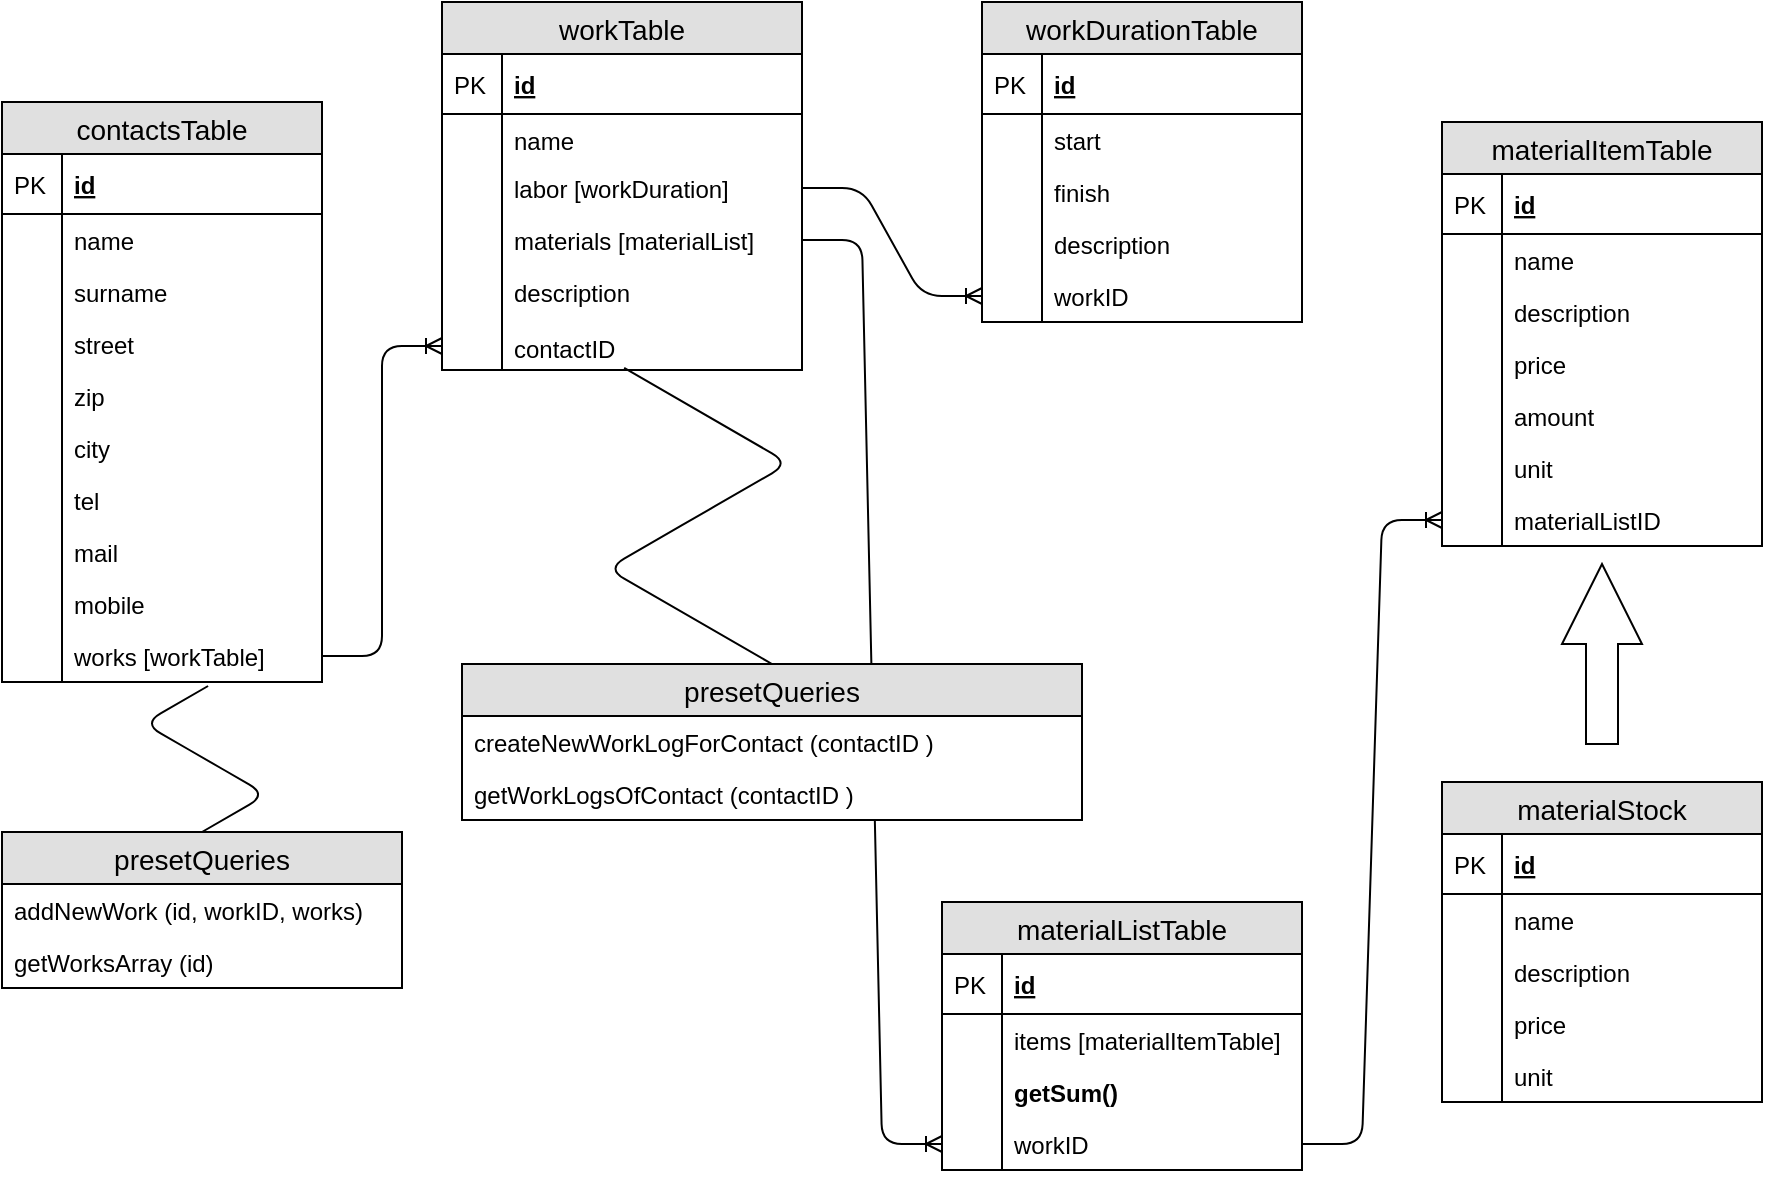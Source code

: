 <mxfile version="12.7.9" type="device"><diagram id="pIN6Wdjf2oK1olxcXLRE" name="Page-1"><mxGraphModel dx="932" dy="611" grid="1" gridSize="10" guides="1" tooltips="1" connect="1" arrows="1" fold="1" page="1" pageScale="1" pageWidth="1169" pageHeight="827" background="none" math="0" shadow="0"><root><mxCell id="0"/><mxCell id="1" parent="0"/><mxCell id="XhW7j2fBl8aj2lpPdpAn-42" value="workTable" style="swimlane;fontStyle=0;childLayout=stackLayout;horizontal=1;startSize=26;fillColor=#e0e0e0;horizontalStack=0;resizeParent=1;resizeParentMax=0;resizeLast=0;collapsible=1;marginBottom=0;swimlaneFillColor=#ffffff;align=center;fontSize=14;rounded=0;" parent="1" vertex="1"><mxGeometry x="260" y="40" width="180" height="184" as="geometry"><mxRectangle x="30" y="524.5" width="130" height="26" as="alternateBounds"/></mxGeometry></mxCell><mxCell id="XhW7j2fBl8aj2lpPdpAn-43" value="id" style="shape=partialRectangle;top=0;left=0;right=0;bottom=1;align=left;verticalAlign=middle;fillColor=none;spacingLeft=34;spacingRight=4;overflow=hidden;rotatable=0;points=[[0,0.5],[1,0.5]];portConstraint=eastwest;dropTarget=0;fontStyle=5;fontSize=12;" parent="XhW7j2fBl8aj2lpPdpAn-42" vertex="1"><mxGeometry y="26" width="180" height="30" as="geometry"/></mxCell><mxCell id="XhW7j2fBl8aj2lpPdpAn-44" value="PK" style="shape=partialRectangle;top=0;left=0;bottom=0;fillColor=none;align=left;verticalAlign=middle;spacingLeft=4;spacingRight=4;overflow=hidden;rotatable=0;points=[];portConstraint=eastwest;part=1;fontSize=12;" parent="XhW7j2fBl8aj2lpPdpAn-43" vertex="1" connectable="0"><mxGeometry width="30" height="30" as="geometry"/></mxCell><mxCell id="XhW7j2fBl8aj2lpPdpAn-111" value="name" style="shape=partialRectangle;top=0;left=0;right=0;bottom=0;align=left;verticalAlign=top;fillColor=none;spacingLeft=34;spacingRight=4;overflow=hidden;rotatable=0;points=[[0,0.5],[1,0.5]];portConstraint=eastwest;dropTarget=0;fontSize=12;comic=0;" parent="XhW7j2fBl8aj2lpPdpAn-42" vertex="1"><mxGeometry y="56" width="180" height="24" as="geometry"/></mxCell><mxCell id="XhW7j2fBl8aj2lpPdpAn-112" value="" style="shape=partialRectangle;top=0;left=0;bottom=0;fillColor=none;align=left;verticalAlign=top;spacingLeft=4;spacingRight=4;overflow=hidden;rotatable=0;points=[];portConstraint=eastwest;part=1;fontSize=12;" parent="XhW7j2fBl8aj2lpPdpAn-111" vertex="1" connectable="0"><mxGeometry width="30" height="24" as="geometry"/></mxCell><mxCell id="XhW7j2fBl8aj2lpPdpAn-45" value="labor [workDuration]" style="shape=partialRectangle;top=0;left=0;right=0;bottom=0;align=left;verticalAlign=top;fillColor=none;spacingLeft=34;spacingRight=4;overflow=hidden;rotatable=0;points=[[0,0.5],[1,0.5]];portConstraint=eastwest;dropTarget=0;fontSize=12;" parent="XhW7j2fBl8aj2lpPdpAn-42" vertex="1"><mxGeometry y="80" width="180" height="26" as="geometry"/></mxCell><mxCell id="XhW7j2fBl8aj2lpPdpAn-46" value="" style="shape=partialRectangle;top=0;left=0;bottom=0;fillColor=none;align=left;verticalAlign=top;spacingLeft=4;spacingRight=4;overflow=hidden;rotatable=0;points=[];portConstraint=eastwest;part=1;fontSize=12;" parent="XhW7j2fBl8aj2lpPdpAn-45" vertex="1" connectable="0"><mxGeometry width="30" height="26" as="geometry"/></mxCell><mxCell id="XhW7j2fBl8aj2lpPdpAn-47" value="materials [materialList]" style="shape=partialRectangle;top=0;left=0;right=0;bottom=0;align=left;verticalAlign=top;fillColor=none;spacingLeft=34;spacingRight=4;overflow=hidden;rotatable=0;points=[[0,0.5],[1,0.5]];portConstraint=eastwest;dropTarget=0;fontSize=12;" parent="XhW7j2fBl8aj2lpPdpAn-42" vertex="1"><mxGeometry y="106" width="180" height="26" as="geometry"/></mxCell><mxCell id="XhW7j2fBl8aj2lpPdpAn-48" value="" style="shape=partialRectangle;top=0;left=0;bottom=0;fillColor=none;align=left;verticalAlign=top;spacingLeft=4;spacingRight=4;overflow=hidden;rotatable=0;points=[];portConstraint=eastwest;part=1;fontSize=12;" parent="XhW7j2fBl8aj2lpPdpAn-47" vertex="1" connectable="0"><mxGeometry width="30" height="26" as="geometry"/></mxCell><mxCell id="XhW7j2fBl8aj2lpPdpAn-49" value="description" style="shape=partialRectangle;top=0;left=0;right=0;bottom=0;align=left;verticalAlign=top;fillColor=none;spacingLeft=34;spacingRight=4;overflow=hidden;rotatable=0;points=[[0,0.5],[1,0.5]];portConstraint=eastwest;dropTarget=0;fontSize=12;" parent="XhW7j2fBl8aj2lpPdpAn-42" vertex="1"><mxGeometry y="132" width="180" height="28" as="geometry"/></mxCell><mxCell id="XhW7j2fBl8aj2lpPdpAn-50" value="" style="shape=partialRectangle;top=0;left=0;bottom=0;fillColor=none;align=left;verticalAlign=top;spacingLeft=4;spacingRight=4;overflow=hidden;rotatable=0;points=[];portConstraint=eastwest;part=1;fontSize=12;" parent="XhW7j2fBl8aj2lpPdpAn-49" vertex="1" connectable="0"><mxGeometry width="30" height="28" as="geometry"/></mxCell><mxCell id="JqWRubaT7lEdu_7shFdC-1" value="contactID" style="shape=partialRectangle;top=0;left=0;right=0;bottom=0;align=left;verticalAlign=top;fillColor=none;spacingLeft=34;spacingRight=4;overflow=hidden;rotatable=0;points=[[0,0.5],[1,0.5]];portConstraint=eastwest;dropTarget=0;fontSize=12;" parent="XhW7j2fBl8aj2lpPdpAn-42" vertex="1"><mxGeometry y="160" width="180" height="24" as="geometry"/></mxCell><mxCell id="JqWRubaT7lEdu_7shFdC-2" value="" style="shape=partialRectangle;top=0;left=0;bottom=0;fillColor=none;align=left;verticalAlign=top;spacingLeft=4;spacingRight=4;overflow=hidden;rotatable=0;points=[];portConstraint=eastwest;part=1;fontSize=12;" parent="JqWRubaT7lEdu_7shFdC-1" vertex="1" connectable="0"><mxGeometry width="30" height="24" as="geometry"/></mxCell><mxCell id="XhW7j2fBl8aj2lpPdpAn-64" value="workDurationTable" style="swimlane;fontStyle=0;childLayout=stackLayout;horizontal=1;startSize=26;fillColor=#e0e0e0;horizontalStack=0;resizeParent=1;resizeParentMax=0;resizeLast=0;collapsible=1;marginBottom=0;swimlaneFillColor=#ffffff;align=center;fontSize=14;rounded=0;" parent="1" vertex="1"><mxGeometry x="530" y="40" width="160" height="160" as="geometry"><mxRectangle x="30" y="524.5" width="130" height="26" as="alternateBounds"/></mxGeometry></mxCell><mxCell id="XhW7j2fBl8aj2lpPdpAn-65" value="id" style="shape=partialRectangle;top=0;left=0;right=0;bottom=1;align=left;verticalAlign=middle;fillColor=none;spacingLeft=34;spacingRight=4;overflow=hidden;rotatable=0;points=[[0,0.5],[1,0.5]];portConstraint=eastwest;dropTarget=0;fontStyle=5;fontSize=12;" parent="XhW7j2fBl8aj2lpPdpAn-64" vertex="1"><mxGeometry y="26" width="160" height="30" as="geometry"/></mxCell><mxCell id="XhW7j2fBl8aj2lpPdpAn-66" value="PK" style="shape=partialRectangle;top=0;left=0;bottom=0;fillColor=none;align=left;verticalAlign=middle;spacingLeft=4;spacingRight=4;overflow=hidden;rotatable=0;points=[];portConstraint=eastwest;part=1;fontSize=12;" parent="XhW7j2fBl8aj2lpPdpAn-65" vertex="1" connectable="0"><mxGeometry width="30" height="30" as="geometry"/></mxCell><mxCell id="XhW7j2fBl8aj2lpPdpAn-67" value="start" style="shape=partialRectangle;top=0;left=0;right=0;bottom=0;align=left;verticalAlign=top;fillColor=none;spacingLeft=34;spacingRight=4;overflow=hidden;rotatable=0;points=[[0,0.5],[1,0.5]];portConstraint=eastwest;dropTarget=0;fontSize=12;" parent="XhW7j2fBl8aj2lpPdpAn-64" vertex="1"><mxGeometry y="56" width="160" height="26" as="geometry"/></mxCell><mxCell id="XhW7j2fBl8aj2lpPdpAn-68" value="" style="shape=partialRectangle;top=0;left=0;bottom=0;fillColor=none;align=left;verticalAlign=top;spacingLeft=4;spacingRight=4;overflow=hidden;rotatable=0;points=[];portConstraint=eastwest;part=1;fontSize=12;" parent="XhW7j2fBl8aj2lpPdpAn-67" vertex="1" connectable="0"><mxGeometry width="30" height="26" as="geometry"/></mxCell><mxCell id="XhW7j2fBl8aj2lpPdpAn-69" value="finish" style="shape=partialRectangle;top=0;left=0;right=0;bottom=0;align=left;verticalAlign=top;fillColor=none;spacingLeft=34;spacingRight=4;overflow=hidden;rotatable=0;points=[[0,0.5],[1,0.5]];portConstraint=eastwest;dropTarget=0;fontSize=12;" parent="XhW7j2fBl8aj2lpPdpAn-64" vertex="1"><mxGeometry y="82" width="160" height="26" as="geometry"/></mxCell><mxCell id="XhW7j2fBl8aj2lpPdpAn-70" value="" style="shape=partialRectangle;top=0;left=0;bottom=0;fillColor=none;align=left;verticalAlign=top;spacingLeft=4;spacingRight=4;overflow=hidden;rotatable=0;points=[];portConstraint=eastwest;part=1;fontSize=12;" parent="XhW7j2fBl8aj2lpPdpAn-69" vertex="1" connectable="0"><mxGeometry width="30" height="26" as="geometry"/></mxCell><mxCell id="XhW7j2fBl8aj2lpPdpAn-71" value="description" style="shape=partialRectangle;top=0;left=0;right=0;bottom=0;align=left;verticalAlign=top;fillColor=none;spacingLeft=34;spacingRight=4;overflow=hidden;rotatable=0;points=[[0,0.5],[1,0.5]];portConstraint=eastwest;dropTarget=0;fontSize=12;" parent="XhW7j2fBl8aj2lpPdpAn-64" vertex="1"><mxGeometry y="108" width="160" height="26" as="geometry"/></mxCell><mxCell id="XhW7j2fBl8aj2lpPdpAn-72" value="" style="shape=partialRectangle;top=0;left=0;bottom=0;fillColor=none;align=left;verticalAlign=top;spacingLeft=4;spacingRight=4;overflow=hidden;rotatable=0;points=[];portConstraint=eastwest;part=1;fontSize=12;" parent="XhW7j2fBl8aj2lpPdpAn-71" vertex="1" connectable="0"><mxGeometry width="30" height="26" as="geometry"/></mxCell><mxCell id="JqWRubaT7lEdu_7shFdC-3" value="workID" style="shape=partialRectangle;top=0;left=0;right=0;bottom=0;align=left;verticalAlign=top;fillColor=none;spacingLeft=34;spacingRight=4;overflow=hidden;rotatable=0;points=[[0,0.5],[1,0.5]];portConstraint=eastwest;dropTarget=0;fontSize=12;" parent="XhW7j2fBl8aj2lpPdpAn-64" vertex="1"><mxGeometry y="134" width="160" height="26" as="geometry"/></mxCell><mxCell id="JqWRubaT7lEdu_7shFdC-4" value="" style="shape=partialRectangle;top=0;left=0;bottom=0;fillColor=none;align=left;verticalAlign=top;spacingLeft=4;spacingRight=4;overflow=hidden;rotatable=0;points=[];portConstraint=eastwest;part=1;fontSize=12;" parent="JqWRubaT7lEdu_7shFdC-3" vertex="1" connectable="0"><mxGeometry width="30" height="26" as="geometry"/></mxCell><mxCell id="XhW7j2fBl8aj2lpPdpAn-74" value="materialListTable" style="swimlane;fontStyle=0;childLayout=stackLayout;horizontal=1;startSize=26;fillColor=#e0e0e0;horizontalStack=0;resizeParent=1;resizeParentMax=0;resizeLast=0;collapsible=1;marginBottom=0;swimlaneFillColor=#ffffff;align=center;fontSize=14;rounded=0;" parent="1" vertex="1"><mxGeometry x="510" y="490" width="180" height="134" as="geometry"><mxRectangle x="30" y="524.5" width="130" height="26" as="alternateBounds"/></mxGeometry></mxCell><mxCell id="XhW7j2fBl8aj2lpPdpAn-75" value="id" style="shape=partialRectangle;top=0;left=0;right=0;bottom=1;align=left;verticalAlign=middle;fillColor=none;spacingLeft=34;spacingRight=4;overflow=hidden;rotatable=0;points=[[0,0.5],[1,0.5]];portConstraint=eastwest;dropTarget=0;fontStyle=5;fontSize=12;" parent="XhW7j2fBl8aj2lpPdpAn-74" vertex="1"><mxGeometry y="26" width="180" height="30" as="geometry"/></mxCell><mxCell id="XhW7j2fBl8aj2lpPdpAn-76" value="PK" style="shape=partialRectangle;top=0;left=0;bottom=0;fillColor=none;align=left;verticalAlign=middle;spacingLeft=4;spacingRight=4;overflow=hidden;rotatable=0;points=[];portConstraint=eastwest;part=1;fontSize=12;" parent="XhW7j2fBl8aj2lpPdpAn-75" vertex="1" connectable="0"><mxGeometry width="30" height="30" as="geometry"/></mxCell><mxCell id="XhW7j2fBl8aj2lpPdpAn-77" value="items [materialItemTable]" style="shape=partialRectangle;top=0;left=0;right=0;bottom=0;align=left;verticalAlign=top;fillColor=none;spacingLeft=34;spacingRight=4;overflow=hidden;rotatable=0;points=[[0,0.5],[1,0.5]];portConstraint=eastwest;dropTarget=0;fontSize=12;" parent="XhW7j2fBl8aj2lpPdpAn-74" vertex="1"><mxGeometry y="56" width="180" height="26" as="geometry"/></mxCell><mxCell id="XhW7j2fBl8aj2lpPdpAn-78" value="" style="shape=partialRectangle;top=0;left=0;bottom=0;fillColor=none;align=left;verticalAlign=top;spacingLeft=4;spacingRight=4;overflow=hidden;rotatable=0;points=[];portConstraint=eastwest;part=1;fontSize=12;" parent="XhW7j2fBl8aj2lpPdpAn-77" vertex="1" connectable="0"><mxGeometry width="30" height="26" as="geometry"/></mxCell><mxCell id="XhW7j2fBl8aj2lpPdpAn-83" value="getSum()" style="shape=partialRectangle;top=0;left=0;right=0;bottom=0;align=left;verticalAlign=top;fillColor=none;spacingLeft=34;spacingRight=4;overflow=hidden;rotatable=0;points=[[0,0.5],[1,0.5]];portConstraint=eastwest;dropTarget=0;fontSize=12;fontStyle=1" parent="XhW7j2fBl8aj2lpPdpAn-74" vertex="1"><mxGeometry y="82" width="180" height="26" as="geometry"/></mxCell><mxCell id="XhW7j2fBl8aj2lpPdpAn-84" value="" style="shape=partialRectangle;top=0;left=0;bottom=0;fillColor=none;align=left;verticalAlign=top;spacingLeft=4;spacingRight=4;overflow=hidden;rotatable=0;points=[];portConstraint=eastwest;part=1;fontSize=12;" parent="XhW7j2fBl8aj2lpPdpAn-83" vertex="1" connectable="0"><mxGeometry width="30" height="26" as="geometry"/></mxCell><mxCell id="JqWRubaT7lEdu_7shFdC-5" value="workID" style="shape=partialRectangle;top=0;left=0;right=0;bottom=0;align=left;verticalAlign=top;fillColor=none;spacingLeft=34;spacingRight=4;overflow=hidden;rotatable=0;points=[[0,0.5],[1,0.5]];portConstraint=eastwest;dropTarget=0;fontSize=12;" parent="XhW7j2fBl8aj2lpPdpAn-74" vertex="1"><mxGeometry y="108" width="180" height="26" as="geometry"/></mxCell><mxCell id="JqWRubaT7lEdu_7shFdC-6" value="" style="shape=partialRectangle;top=0;left=0;bottom=0;fillColor=none;align=left;verticalAlign=top;spacingLeft=4;spacingRight=4;overflow=hidden;rotatable=0;points=[];portConstraint=eastwest;part=1;fontSize=12;" parent="JqWRubaT7lEdu_7shFdC-5" vertex="1" connectable="0"><mxGeometry width="30" height="26" as="geometry"/></mxCell><mxCell id="XhW7j2fBl8aj2lpPdpAn-87" value="materialItemTable" style="swimlane;fontStyle=0;childLayout=stackLayout;horizontal=1;startSize=26;fillColor=#e0e0e0;horizontalStack=0;resizeParent=1;resizeParentMax=0;resizeLast=0;collapsible=1;marginBottom=0;swimlaneFillColor=#ffffff;align=center;fontSize=14;rounded=0;" parent="1" vertex="1"><mxGeometry x="760" y="100" width="160" height="212" as="geometry"><mxRectangle x="30" y="524.5" width="130" height="26" as="alternateBounds"/></mxGeometry></mxCell><mxCell id="XhW7j2fBl8aj2lpPdpAn-88" value="id" style="shape=partialRectangle;top=0;left=0;right=0;bottom=1;align=left;verticalAlign=middle;fillColor=none;spacingLeft=34;spacingRight=4;overflow=hidden;rotatable=0;points=[[0,0.5],[1,0.5]];portConstraint=eastwest;dropTarget=0;fontStyle=5;fontSize=12;" parent="XhW7j2fBl8aj2lpPdpAn-87" vertex="1"><mxGeometry y="26" width="160" height="30" as="geometry"/></mxCell><mxCell id="XhW7j2fBl8aj2lpPdpAn-89" value="PK" style="shape=partialRectangle;top=0;left=0;bottom=0;fillColor=none;align=left;verticalAlign=middle;spacingLeft=4;spacingRight=4;overflow=hidden;rotatable=0;points=[];portConstraint=eastwest;part=1;fontSize=12;" parent="XhW7j2fBl8aj2lpPdpAn-88" vertex="1" connectable="0"><mxGeometry width="30" height="30" as="geometry"/></mxCell><mxCell id="XhW7j2fBl8aj2lpPdpAn-92" value="name" style="shape=partialRectangle;top=0;left=0;right=0;bottom=0;align=left;verticalAlign=top;fillColor=none;spacingLeft=34;spacingRight=4;overflow=hidden;rotatable=0;points=[[0,0.5],[1,0.5]];portConstraint=eastwest;dropTarget=0;fontSize=12;" parent="XhW7j2fBl8aj2lpPdpAn-87" vertex="1"><mxGeometry y="56" width="160" height="26" as="geometry"/></mxCell><mxCell id="XhW7j2fBl8aj2lpPdpAn-93" value="" style="shape=partialRectangle;top=0;left=0;bottom=0;fillColor=none;align=left;verticalAlign=top;spacingLeft=4;spacingRight=4;overflow=hidden;rotatable=0;points=[];portConstraint=eastwest;part=1;fontSize=12;" parent="XhW7j2fBl8aj2lpPdpAn-92" vertex="1" connectable="0"><mxGeometry width="30" height="26" as="geometry"/></mxCell><mxCell id="XhW7j2fBl8aj2lpPdpAn-132" value="description" style="shape=partialRectangle;top=0;left=0;right=0;bottom=0;align=left;verticalAlign=top;fillColor=none;spacingLeft=34;spacingRight=4;overflow=hidden;rotatable=0;points=[[0,0.5],[1,0.5]];portConstraint=eastwest;dropTarget=0;fontSize=12;" parent="XhW7j2fBl8aj2lpPdpAn-87" vertex="1"><mxGeometry y="82" width="160" height="26" as="geometry"/></mxCell><mxCell id="XhW7j2fBl8aj2lpPdpAn-133" value="" style="shape=partialRectangle;top=0;left=0;bottom=0;fillColor=none;align=left;verticalAlign=top;spacingLeft=4;spacingRight=4;overflow=hidden;rotatable=0;points=[];portConstraint=eastwest;part=1;fontSize=12;" parent="XhW7j2fBl8aj2lpPdpAn-132" vertex="1" connectable="0"><mxGeometry width="30" height="26" as="geometry"/></mxCell><mxCell id="XhW7j2fBl8aj2lpPdpAn-94" value="price" style="shape=partialRectangle;top=0;left=0;right=0;bottom=0;align=left;verticalAlign=top;fillColor=none;spacingLeft=34;spacingRight=4;overflow=hidden;rotatable=0;points=[[0,0.5],[1,0.5]];portConstraint=eastwest;dropTarget=0;fontSize=12;" parent="XhW7j2fBl8aj2lpPdpAn-87" vertex="1"><mxGeometry y="108" width="160" height="26" as="geometry"/></mxCell><mxCell id="XhW7j2fBl8aj2lpPdpAn-95" value="" style="shape=partialRectangle;top=0;left=0;bottom=0;fillColor=none;align=left;verticalAlign=top;spacingLeft=4;spacingRight=4;overflow=hidden;rotatable=0;points=[];portConstraint=eastwest;part=1;fontSize=12;" parent="XhW7j2fBl8aj2lpPdpAn-94" vertex="1" connectable="0"><mxGeometry width="30" height="26" as="geometry"/></mxCell><mxCell id="XhW7j2fBl8aj2lpPdpAn-96" value="amount" style="shape=partialRectangle;top=0;left=0;right=0;bottom=0;align=left;verticalAlign=top;fillColor=none;spacingLeft=34;spacingRight=4;overflow=hidden;rotatable=0;points=[[0,0.5],[1,0.5]];portConstraint=eastwest;dropTarget=0;fontSize=12;" parent="XhW7j2fBl8aj2lpPdpAn-87" vertex="1"><mxGeometry y="134" width="160" height="26" as="geometry"/></mxCell><mxCell id="XhW7j2fBl8aj2lpPdpAn-97" value="" style="shape=partialRectangle;top=0;left=0;bottom=0;fillColor=none;align=left;verticalAlign=top;spacingLeft=4;spacingRight=4;overflow=hidden;rotatable=0;points=[];portConstraint=eastwest;part=1;fontSize=12;" parent="XhW7j2fBl8aj2lpPdpAn-96" vertex="1" connectable="0"><mxGeometry width="30" height="26" as="geometry"/></mxCell><mxCell id="XhW7j2fBl8aj2lpPdpAn-128" value="unit" style="shape=partialRectangle;top=0;left=0;right=0;bottom=0;align=left;verticalAlign=top;fillColor=none;spacingLeft=34;spacingRight=4;overflow=hidden;rotatable=0;points=[[0,0.5],[1,0.5]];portConstraint=eastwest;dropTarget=0;fontSize=12;" parent="XhW7j2fBl8aj2lpPdpAn-87" vertex="1"><mxGeometry y="160" width="160" height="26" as="geometry"/></mxCell><mxCell id="XhW7j2fBl8aj2lpPdpAn-129" value="" style="shape=partialRectangle;top=0;left=0;bottom=0;fillColor=none;align=left;verticalAlign=top;spacingLeft=4;spacingRight=4;overflow=hidden;rotatable=0;points=[];portConstraint=eastwest;part=1;fontSize=12;" parent="XhW7j2fBl8aj2lpPdpAn-128" vertex="1" connectable="0"><mxGeometry width="30" height="26" as="geometry"/></mxCell><mxCell id="JqWRubaT7lEdu_7shFdC-7" value="materialListID" style="shape=partialRectangle;top=0;left=0;right=0;bottom=0;align=left;verticalAlign=top;fillColor=none;spacingLeft=34;spacingRight=4;overflow=hidden;rotatable=0;points=[[0,0.5],[1,0.5]];portConstraint=eastwest;dropTarget=0;fontSize=12;" parent="XhW7j2fBl8aj2lpPdpAn-87" vertex="1"><mxGeometry y="186" width="160" height="26" as="geometry"/></mxCell><mxCell id="JqWRubaT7lEdu_7shFdC-8" value="" style="shape=partialRectangle;top=0;left=0;bottom=0;fillColor=none;align=left;verticalAlign=top;spacingLeft=4;spacingRight=4;overflow=hidden;rotatable=0;points=[];portConstraint=eastwest;part=1;fontSize=12;" parent="JqWRubaT7lEdu_7shFdC-7" vertex="1" connectable="0"><mxGeometry width="30" height="26" as="geometry"/></mxCell><mxCell id="XhW7j2fBl8aj2lpPdpAn-113" value="materialStock" style="swimlane;fontStyle=0;childLayout=stackLayout;horizontal=1;startSize=26;fillColor=#e0e0e0;horizontalStack=0;resizeParent=1;resizeParentMax=0;resizeLast=0;collapsible=1;marginBottom=0;swimlaneFillColor=#ffffff;align=center;fontSize=14;rounded=0;" parent="1" vertex="1"><mxGeometry x="760" y="430" width="160" height="160" as="geometry"><mxRectangle x="30" y="524.5" width="130" height="26" as="alternateBounds"/></mxGeometry></mxCell><mxCell id="XhW7j2fBl8aj2lpPdpAn-114" value="id" style="shape=partialRectangle;top=0;left=0;right=0;bottom=1;align=left;verticalAlign=middle;fillColor=none;spacingLeft=34;spacingRight=4;overflow=hidden;rotatable=0;points=[[0,0.5],[1,0.5]];portConstraint=eastwest;dropTarget=0;fontStyle=5;fontSize=12;" parent="XhW7j2fBl8aj2lpPdpAn-113" vertex="1"><mxGeometry y="26" width="160" height="30" as="geometry"/></mxCell><mxCell id="XhW7j2fBl8aj2lpPdpAn-115" value="PK" style="shape=partialRectangle;top=0;left=0;bottom=0;fillColor=none;align=left;verticalAlign=middle;spacingLeft=4;spacingRight=4;overflow=hidden;rotatable=0;points=[];portConstraint=eastwest;part=1;fontSize=12;" parent="XhW7j2fBl8aj2lpPdpAn-114" vertex="1" connectable="0"><mxGeometry width="30" height="30" as="geometry"/></mxCell><mxCell id="XhW7j2fBl8aj2lpPdpAn-116" value="name" style="shape=partialRectangle;top=0;left=0;right=0;bottom=0;align=left;verticalAlign=top;fillColor=none;spacingLeft=34;spacingRight=4;overflow=hidden;rotatable=0;points=[[0,0.5],[1,0.5]];portConstraint=eastwest;dropTarget=0;fontSize=12;" parent="XhW7j2fBl8aj2lpPdpAn-113" vertex="1"><mxGeometry y="56" width="160" height="26" as="geometry"/></mxCell><mxCell id="XhW7j2fBl8aj2lpPdpAn-117" value="" style="shape=partialRectangle;top=0;left=0;bottom=0;fillColor=none;align=left;verticalAlign=top;spacingLeft=4;spacingRight=4;overflow=hidden;rotatable=0;points=[];portConstraint=eastwest;part=1;fontSize=12;" parent="XhW7j2fBl8aj2lpPdpAn-116" vertex="1" connectable="0"><mxGeometry width="30" height="26" as="geometry"/></mxCell><mxCell id="XhW7j2fBl8aj2lpPdpAn-118" value="description" style="shape=partialRectangle;top=0;left=0;right=0;bottom=0;align=left;verticalAlign=top;fillColor=none;spacingLeft=34;spacingRight=4;overflow=hidden;rotatable=0;points=[[0,0.5],[1,0.5]];portConstraint=eastwest;dropTarget=0;fontSize=12;" parent="XhW7j2fBl8aj2lpPdpAn-113" vertex="1"><mxGeometry y="82" width="160" height="26" as="geometry"/></mxCell><mxCell id="XhW7j2fBl8aj2lpPdpAn-119" value="" style="shape=partialRectangle;top=0;left=0;bottom=0;fillColor=none;align=left;verticalAlign=top;spacingLeft=4;spacingRight=4;overflow=hidden;rotatable=0;points=[];portConstraint=eastwest;part=1;fontSize=12;" parent="XhW7j2fBl8aj2lpPdpAn-118" vertex="1" connectable="0"><mxGeometry width="30" height="26" as="geometry"/></mxCell><mxCell id="XhW7j2fBl8aj2lpPdpAn-120" value="price" style="shape=partialRectangle;top=0;left=0;right=0;bottom=0;align=left;verticalAlign=top;fillColor=none;spacingLeft=34;spacingRight=4;overflow=hidden;rotatable=0;points=[[0,0.5],[1,0.5]];portConstraint=eastwest;dropTarget=0;fontSize=12;" parent="XhW7j2fBl8aj2lpPdpAn-113" vertex="1"><mxGeometry y="108" width="160" height="26" as="geometry"/></mxCell><mxCell id="XhW7j2fBl8aj2lpPdpAn-121" value="" style="shape=partialRectangle;top=0;left=0;bottom=0;fillColor=none;align=left;verticalAlign=top;spacingLeft=4;spacingRight=4;overflow=hidden;rotatable=0;points=[];portConstraint=eastwest;part=1;fontSize=12;" parent="XhW7j2fBl8aj2lpPdpAn-120" vertex="1" connectable="0"><mxGeometry width="30" height="26" as="geometry"/></mxCell><mxCell id="XhW7j2fBl8aj2lpPdpAn-122" value="unit" style="shape=partialRectangle;top=0;left=0;right=0;bottom=0;align=left;verticalAlign=top;fillColor=none;spacingLeft=34;spacingRight=4;overflow=hidden;rotatable=0;points=[[0,0.5],[1,0.5]];portConstraint=eastwest;dropTarget=0;fontSize=12;" parent="XhW7j2fBl8aj2lpPdpAn-113" vertex="1"><mxGeometry y="134" width="160" height="26" as="geometry"/></mxCell><mxCell id="XhW7j2fBl8aj2lpPdpAn-123" value="" style="shape=partialRectangle;top=0;left=0;bottom=0;fillColor=none;align=left;verticalAlign=top;spacingLeft=4;spacingRight=4;overflow=hidden;rotatable=0;points=[];portConstraint=eastwest;part=1;fontSize=12;" parent="XhW7j2fBl8aj2lpPdpAn-122" vertex="1" connectable="0"><mxGeometry width="30" height="26" as="geometry"/></mxCell><mxCell id="KX75HKw-iEKH7OPJKG4U-1" value="" style="edgeStyle=entityRelationEdgeStyle;fontSize=12;html=1;endArrow=ERoneToMany;" parent="1" source="XhW7j2fBl8aj2lpPdpAn-40" target="JqWRubaT7lEdu_7shFdC-1" edge="1"><mxGeometry width="100" height="100" relative="1" as="geometry"><mxPoint x="200" y="380" as="sourcePoint"/><mxPoint x="270" y="280" as="targetPoint"/></mxGeometry></mxCell><mxCell id="KX75HKw-iEKH7OPJKG4U-2" value="" style="edgeStyle=entityRelationEdgeStyle;fontSize=12;html=1;endArrow=ERoneToMany;exitX=1;exitY=0.5;exitDx=0;exitDy=0;" parent="1" source="XhW7j2fBl8aj2lpPdpAn-45" target="JqWRubaT7lEdu_7shFdC-3" edge="1"><mxGeometry width="100" height="100" relative="1" as="geometry"><mxPoint x="410" y="283" as="sourcePoint"/><mxPoint x="510" y="183" as="targetPoint"/></mxGeometry></mxCell><mxCell id="KX75HKw-iEKH7OPJKG4U-3" value="" style="edgeStyle=entityRelationEdgeStyle;fontSize=12;html=1;endArrow=ERoneToMany;exitX=1;exitY=0.5;exitDx=0;exitDy=0;entryX=0;entryY=0.5;entryDx=0;entryDy=0;" parent="1" source="XhW7j2fBl8aj2lpPdpAn-47" target="JqWRubaT7lEdu_7shFdC-5" edge="1"><mxGeometry width="100" height="100" relative="1" as="geometry"><mxPoint x="410" y="530" as="sourcePoint"/><mxPoint x="510" y="430" as="targetPoint"/></mxGeometry></mxCell><mxCell id="KX75HKw-iEKH7OPJKG4U-4" value="" style="edgeStyle=entityRelationEdgeStyle;fontSize=12;html=1;endArrow=ERoneToMany;entryX=0;entryY=0.5;entryDx=0;entryDy=0;exitX=1;exitY=0.5;exitDx=0;exitDy=0;" parent="1" source="JqWRubaT7lEdu_7shFdC-5" target="JqWRubaT7lEdu_7shFdC-7" edge="1"><mxGeometry width="100" height="100" relative="1" as="geometry"><mxPoint x="40" y="700" as="sourcePoint"/><mxPoint x="140" y="600" as="targetPoint"/></mxGeometry></mxCell><mxCell id="KX75HKw-iEKH7OPJKG4U-5" value="" style="html=1;shadow=0;dashed=0;align=center;verticalAlign=middle;shape=mxgraph.arrows2.arrow;dy=0.6;dx=40;direction=north;notch=0;" parent="1" vertex="1"><mxGeometry x="820" y="321" width="40" height="90" as="geometry"/></mxCell><mxCell id="KX75HKw-iEKH7OPJKG4U-14" value="" style="group" parent="1" vertex="1" connectable="0"><mxGeometry x="40" y="124" width="200" height="370" as="geometry"/></mxCell><mxCell id="KX75HKw-iEKH7OPJKG4U-10" value="presetQueries" style="swimlane;fontStyle=0;childLayout=stackLayout;horizontal=1;startSize=26;fillColor=#e0e0e0;horizontalStack=0;resizeParent=1;resizeParentMax=0;resizeLast=0;collapsible=1;marginBottom=0;swimlaneFillColor=#ffffff;align=center;fontSize=14;" parent="KX75HKw-iEKH7OPJKG4U-14" vertex="1"><mxGeometry y="331" width="200" height="78" as="geometry"><mxRectangle y="266" width="120" height="26" as="alternateBounds"/></mxGeometry></mxCell><mxCell id="KX75HKw-iEKH7OPJKG4U-11" value="addNewWork (id, workID, works)" style="text;strokeColor=none;fillColor=none;spacingLeft=4;spacingRight=4;overflow=hidden;rotatable=0;points=[[0,0.5],[1,0.5]];portConstraint=eastwest;fontSize=12;" parent="KX75HKw-iEKH7OPJKG4U-10" vertex="1"><mxGeometry y="26" width="200" height="26" as="geometry"/></mxCell><mxCell id="KX75HKw-iEKH7OPJKG4U-12" value="getWorksArray (id)" style="text;strokeColor=none;fillColor=none;spacingLeft=4;spacingRight=4;overflow=hidden;rotatable=0;points=[[0,0.5],[1,0.5]];portConstraint=eastwest;fontSize=12;" parent="KX75HKw-iEKH7OPJKG4U-10" vertex="1"><mxGeometry y="52" width="200" height="26" as="geometry"/></mxCell><mxCell id="KX75HKw-iEKH7OPJKG4U-15" value="presetQueries" style="swimlane;fontStyle=0;childLayout=stackLayout;horizontal=1;startSize=26;fillColor=#e0e0e0;horizontalStack=0;resizeParent=1;resizeParentMax=0;resizeLast=0;collapsible=1;marginBottom=0;swimlaneFillColor=#ffffff;align=center;fontSize=14;" parent="1" vertex="1"><mxGeometry x="270" y="371" width="310" height="78" as="geometry"/></mxCell><mxCell id="KX75HKw-iEKH7OPJKG4U-16" value="createNewWorkLogForContact (contactID )" style="text;strokeColor=none;fillColor=none;spacingLeft=4;spacingRight=4;overflow=hidden;rotatable=0;points=[[0,0.5],[1,0.5]];portConstraint=eastwest;fontSize=12;" parent="KX75HKw-iEKH7OPJKG4U-15" vertex="1"><mxGeometry y="26" width="310" height="26" as="geometry"/></mxCell><mxCell id="KX75HKw-iEKH7OPJKG4U-18" value="getWorkLogsOfContact (contactID )" style="text;strokeColor=none;fillColor=none;spacingLeft=4;spacingRight=4;overflow=hidden;rotatable=0;points=[[0,0.5],[1,0.5]];portConstraint=eastwest;fontSize=12;" parent="KX75HKw-iEKH7OPJKG4U-15" vertex="1"><mxGeometry y="52" width="310" height="26" as="geometry"/></mxCell><mxCell id="KX75HKw-iEKH7OPJKG4U-21" value="" style="edgeStyle=isometricEdgeStyle;endArrow=none;html=1;elbow=vertical;exitX=0.5;exitY=0;exitDx=0;exitDy=0;entryX=0.506;entryY=0.958;entryDx=0;entryDy=0;entryPerimeter=0;" parent="1" source="KX75HKw-iEKH7OPJKG4U-15" target="JqWRubaT7lEdu_7shFdC-1" edge="1"><mxGeometry width="50" height="100" relative="1" as="geometry"><mxPoint x="344" y="340" as="sourcePoint"/><mxPoint x="394" y="240" as="targetPoint"/></mxGeometry></mxCell><object label="contactsTable" id="XhW7j2fBl8aj2lpPdpAn-20"><mxCell style="swimlane;fontStyle=0;childLayout=stackLayout;horizontal=1;startSize=26;fillColor=#e0e0e0;horizontalStack=0;resizeParent=1;resizeParentMax=0;resizeLast=0;collapsible=1;marginBottom=0;swimlaneFillColor=#ffffff;align=center;fontSize=14;rounded=0;" parent="1" vertex="1"><mxGeometry x="40" y="90" width="160" height="290" as="geometry"><mxRectangle x="40" y="90" width="130" height="26" as="alternateBounds"/></mxGeometry></mxCell></object><mxCell id="XhW7j2fBl8aj2lpPdpAn-21" value="id" style="shape=partialRectangle;top=0;left=0;right=0;bottom=1;align=left;verticalAlign=middle;fillColor=none;spacingLeft=34;spacingRight=4;overflow=hidden;rotatable=0;points=[[0,0.5],[1,0.5]];portConstraint=eastwest;dropTarget=0;fontStyle=5;fontSize=12;" parent="XhW7j2fBl8aj2lpPdpAn-20" vertex="1"><mxGeometry y="26" width="160" height="30" as="geometry"/></mxCell><mxCell id="XhW7j2fBl8aj2lpPdpAn-22" value="PK" style="shape=partialRectangle;top=0;left=0;bottom=0;fillColor=none;align=left;verticalAlign=middle;spacingLeft=4;spacingRight=4;overflow=hidden;rotatable=0;points=[];portConstraint=eastwest;part=1;fontSize=12;" parent="XhW7j2fBl8aj2lpPdpAn-21" vertex="1" connectable="0"><mxGeometry width="30" height="30" as="geometry"/></mxCell><mxCell id="XhW7j2fBl8aj2lpPdpAn-23" value="name" style="shape=partialRectangle;top=0;left=0;right=0;bottom=0;align=left;verticalAlign=top;fillColor=none;spacingLeft=34;spacingRight=4;overflow=hidden;rotatable=0;points=[[0,0.5],[1,0.5]];portConstraint=eastwest;dropTarget=0;fontSize=12;" parent="XhW7j2fBl8aj2lpPdpAn-20" vertex="1"><mxGeometry y="56" width="160" height="26" as="geometry"/></mxCell><mxCell id="XhW7j2fBl8aj2lpPdpAn-24" value="" style="shape=partialRectangle;top=0;left=0;bottom=0;fillColor=none;align=left;verticalAlign=top;spacingLeft=4;spacingRight=4;overflow=hidden;rotatable=0;points=[];portConstraint=eastwest;part=1;fontSize=12;" parent="XhW7j2fBl8aj2lpPdpAn-23" vertex="1" connectable="0"><mxGeometry width="30" height="26" as="geometry"/></mxCell><mxCell id="XhW7j2fBl8aj2lpPdpAn-25" value="surname" style="shape=partialRectangle;top=0;left=0;right=0;bottom=0;align=left;verticalAlign=top;fillColor=none;spacingLeft=34;spacingRight=4;overflow=hidden;rotatable=0;points=[[0,0.5],[1,0.5]];portConstraint=eastwest;dropTarget=0;fontSize=12;" parent="XhW7j2fBl8aj2lpPdpAn-20" vertex="1"><mxGeometry y="82" width="160" height="26" as="geometry"/></mxCell><mxCell id="XhW7j2fBl8aj2lpPdpAn-26" value="" style="shape=partialRectangle;top=0;left=0;bottom=0;fillColor=none;align=left;verticalAlign=top;spacingLeft=4;spacingRight=4;overflow=hidden;rotatable=0;points=[];portConstraint=eastwest;part=1;fontSize=12;" parent="XhW7j2fBl8aj2lpPdpAn-25" vertex="1" connectable="0"><mxGeometry width="30" height="26" as="geometry"/></mxCell><mxCell id="XhW7j2fBl8aj2lpPdpAn-27" value="street" style="shape=partialRectangle;top=0;left=0;right=0;bottom=0;align=left;verticalAlign=top;fillColor=none;spacingLeft=34;spacingRight=4;overflow=hidden;rotatable=0;points=[[0,0.5],[1,0.5]];portConstraint=eastwest;dropTarget=0;fontSize=12;" parent="XhW7j2fBl8aj2lpPdpAn-20" vertex="1"><mxGeometry y="108" width="160" height="26" as="geometry"/></mxCell><mxCell id="XhW7j2fBl8aj2lpPdpAn-28" value="" style="shape=partialRectangle;top=0;left=0;bottom=0;fillColor=none;align=left;verticalAlign=top;spacingLeft=4;spacingRight=4;overflow=hidden;rotatable=0;points=[];portConstraint=eastwest;part=1;fontSize=12;" parent="XhW7j2fBl8aj2lpPdpAn-27" vertex="1" connectable="0"><mxGeometry width="30" height="26" as="geometry"/></mxCell><mxCell id="XhW7j2fBl8aj2lpPdpAn-32" value="zip" style="shape=partialRectangle;top=0;left=0;right=0;bottom=0;align=left;verticalAlign=top;fillColor=none;spacingLeft=34;spacingRight=4;overflow=hidden;rotatable=0;points=[[0,0.5],[1,0.5]];portConstraint=eastwest;dropTarget=0;fontSize=12;" parent="XhW7j2fBl8aj2lpPdpAn-20" vertex="1"><mxGeometry y="134" width="160" height="26" as="geometry"/></mxCell><mxCell id="XhW7j2fBl8aj2lpPdpAn-33" value="" style="shape=partialRectangle;top=0;left=0;bottom=0;fillColor=none;align=left;verticalAlign=top;spacingLeft=4;spacingRight=4;overflow=hidden;rotatable=0;points=[];portConstraint=eastwest;part=1;fontSize=12;" parent="XhW7j2fBl8aj2lpPdpAn-32" vertex="1" connectable="0"><mxGeometry width="30" height="26" as="geometry"/></mxCell><mxCell id="XhW7j2fBl8aj2lpPdpAn-34" value="city" style="shape=partialRectangle;top=0;left=0;right=0;bottom=0;align=left;verticalAlign=top;fillColor=none;spacingLeft=34;spacingRight=4;overflow=hidden;rotatable=0;points=[[0,0.5],[1,0.5]];portConstraint=eastwest;dropTarget=0;fontSize=12;" parent="XhW7j2fBl8aj2lpPdpAn-20" vertex="1"><mxGeometry y="160" width="160" height="26" as="geometry"/></mxCell><mxCell id="XhW7j2fBl8aj2lpPdpAn-35" value="" style="shape=partialRectangle;top=0;left=0;bottom=0;fillColor=none;align=left;verticalAlign=top;spacingLeft=4;spacingRight=4;overflow=hidden;rotatable=0;points=[];portConstraint=eastwest;part=1;fontSize=12;" parent="XhW7j2fBl8aj2lpPdpAn-34" vertex="1" connectable="0"><mxGeometry width="30" height="26" as="geometry"/></mxCell><mxCell id="sa8x0cfl5ouQTs-ONwbs-5" value="tel" style="shape=partialRectangle;top=0;left=0;right=0;bottom=0;align=left;verticalAlign=top;fillColor=none;spacingLeft=34;spacingRight=4;overflow=hidden;rotatable=0;points=[[0,0.5],[1,0.5]];portConstraint=eastwest;dropTarget=0;fontSize=12;" vertex="1" parent="XhW7j2fBl8aj2lpPdpAn-20"><mxGeometry y="186" width="160" height="26" as="geometry"/></mxCell><mxCell id="sa8x0cfl5ouQTs-ONwbs-6" value="" style="shape=partialRectangle;top=0;left=0;bottom=0;fillColor=none;align=left;verticalAlign=top;spacingLeft=4;spacingRight=4;overflow=hidden;rotatable=0;points=[];portConstraint=eastwest;part=1;fontSize=12;" vertex="1" connectable="0" parent="sa8x0cfl5ouQTs-ONwbs-5"><mxGeometry width="30" height="26" as="geometry"/></mxCell><mxCell id="XhW7j2fBl8aj2lpPdpAn-36" value="mail" style="shape=partialRectangle;top=0;left=0;right=0;bottom=0;align=left;verticalAlign=top;fillColor=none;spacingLeft=34;spacingRight=4;overflow=hidden;rotatable=0;points=[[0,0.5],[1,0.5]];portConstraint=eastwest;dropTarget=0;fontSize=12;" parent="XhW7j2fBl8aj2lpPdpAn-20" vertex="1"><mxGeometry y="212" width="160" height="26" as="geometry"/></mxCell><mxCell id="XhW7j2fBl8aj2lpPdpAn-37" value="" style="shape=partialRectangle;top=0;left=0;bottom=0;fillColor=none;align=left;verticalAlign=top;spacingLeft=4;spacingRight=4;overflow=hidden;rotatable=0;points=[];portConstraint=eastwest;part=1;fontSize=12;" parent="XhW7j2fBl8aj2lpPdpAn-36" vertex="1" connectable="0"><mxGeometry width="30" height="26" as="geometry"/></mxCell><mxCell id="XhW7j2fBl8aj2lpPdpAn-38" value="mobile" style="shape=partialRectangle;top=0;left=0;right=0;bottom=0;align=left;verticalAlign=top;fillColor=none;spacingLeft=34;spacingRight=4;overflow=hidden;rotatable=0;points=[[0,0.5],[1,0.5]];portConstraint=eastwest;dropTarget=0;fontSize=12;" parent="XhW7j2fBl8aj2lpPdpAn-20" vertex="1"><mxGeometry y="238" width="160" height="26" as="geometry"/></mxCell><mxCell id="XhW7j2fBl8aj2lpPdpAn-39" value="" style="shape=partialRectangle;top=0;left=0;bottom=0;fillColor=none;align=left;verticalAlign=top;spacingLeft=4;spacingRight=4;overflow=hidden;rotatable=0;points=[];portConstraint=eastwest;part=1;fontSize=12;" parent="XhW7j2fBl8aj2lpPdpAn-38" vertex="1" connectable="0"><mxGeometry width="30" height="26" as="geometry"/></mxCell><mxCell id="XhW7j2fBl8aj2lpPdpAn-40" value="works [workTable]" style="shape=partialRectangle;top=0;left=0;right=0;bottom=0;align=left;verticalAlign=top;fillColor=none;spacingLeft=34;spacingRight=4;overflow=hidden;rotatable=0;points=[[0,0.5],[1,0.5]];portConstraint=eastwest;dropTarget=0;fontSize=12;" parent="XhW7j2fBl8aj2lpPdpAn-20" vertex="1"><mxGeometry y="264" width="160" height="26" as="geometry"/></mxCell><mxCell id="XhW7j2fBl8aj2lpPdpAn-41" value="" style="shape=partialRectangle;top=0;left=0;bottom=0;fillColor=none;align=left;verticalAlign=top;spacingLeft=4;spacingRight=4;overflow=hidden;rotatable=0;points=[];portConstraint=eastwest;part=1;fontSize=12;" parent="XhW7j2fBl8aj2lpPdpAn-40" vertex="1" connectable="0"><mxGeometry width="30" height="26" as="geometry"/></mxCell><mxCell id="KX75HKw-iEKH7OPJKG4U-20" value="" style="edgeStyle=isometricEdgeStyle;endArrow=none;html=1;exitX=0.5;exitY=0;exitDx=0;exitDy=0;entryX=0.644;entryY=1.077;entryDx=0;entryDy=0;entryPerimeter=0;" parent="1" source="KX75HKw-iEKH7OPJKG4U-10" target="XhW7j2fBl8aj2lpPdpAn-40" edge="1"><mxGeometry width="50" height="100" relative="1" as="geometry"><mxPoint x="40" y="710" as="sourcePoint"/><mxPoint x="140" y="400" as="targetPoint"/></mxGeometry></mxCell></root></mxGraphModel></diagram></mxfile>
